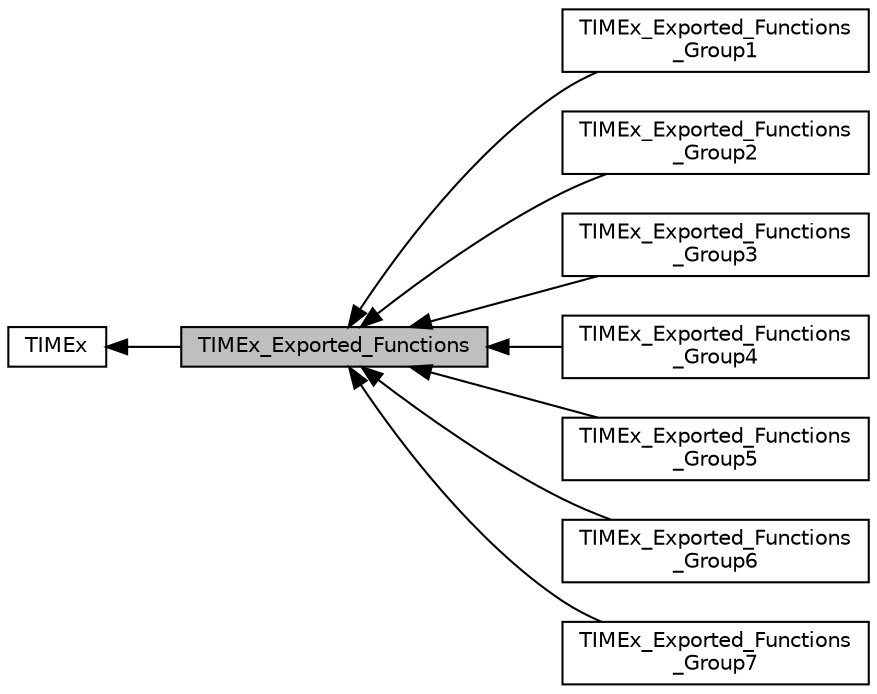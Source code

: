 digraph "TIMEx_Exported_Functions"
{
  edge [fontname="Helvetica",fontsize="10",labelfontname="Helvetica",labelfontsize="10"];
  node [fontname="Helvetica",fontsize="10",shape=record];
  rankdir=LR;
  Node1 [label="TIMEx",height=0.2,width=0.4,color="black", fillcolor="white", style="filled",URL="$group___t_i_m_ex.html",tooltip="TIM Extended HAL module driver. "];
  Node0 [label="TIMEx_Exported_Functions",height=0.2,width=0.4,color="black", fillcolor="grey75", style="filled", fontcolor="black"];
  Node2 [label="TIMEx_Exported_Functions\l_Group1",height=0.2,width=0.4,color="black", fillcolor="white", style="filled",URL="$group___t_i_m_ex___exported___functions___group1.html"];
  Node3 [label="TIMEx_Exported_Functions\l_Group2",height=0.2,width=0.4,color="black", fillcolor="white", style="filled",URL="$group___t_i_m_ex___exported___functions___group2.html"];
  Node4 [label="TIMEx_Exported_Functions\l_Group3",height=0.2,width=0.4,color="black", fillcolor="white", style="filled",URL="$group___t_i_m_ex___exported___functions___group3.html"];
  Node5 [label="TIMEx_Exported_Functions\l_Group4",height=0.2,width=0.4,color="black", fillcolor="white", style="filled",URL="$group___t_i_m_ex___exported___functions___group4.html"];
  Node6 [label="TIMEx_Exported_Functions\l_Group5",height=0.2,width=0.4,color="black", fillcolor="white", style="filled",URL="$group___t_i_m_ex___exported___functions___group5.html"];
  Node7 [label="TIMEx_Exported_Functions\l_Group6",height=0.2,width=0.4,color="black", fillcolor="white", style="filled",URL="$group___t_i_m_ex___exported___functions___group6.html"];
  Node8 [label="TIMEx_Exported_Functions\l_Group7",height=0.2,width=0.4,color="black", fillcolor="white", style="filled",URL="$group___t_i_m_ex___exported___functions___group7.html"];
  Node1->Node0 [shape=plaintext, dir="back", style="solid"];
  Node0->Node2 [shape=plaintext, dir="back", style="solid"];
  Node0->Node3 [shape=plaintext, dir="back", style="solid"];
  Node0->Node4 [shape=plaintext, dir="back", style="solid"];
  Node0->Node5 [shape=plaintext, dir="back", style="solid"];
  Node0->Node6 [shape=plaintext, dir="back", style="solid"];
  Node0->Node7 [shape=plaintext, dir="back", style="solid"];
  Node0->Node8 [shape=plaintext, dir="back", style="solid"];
}
